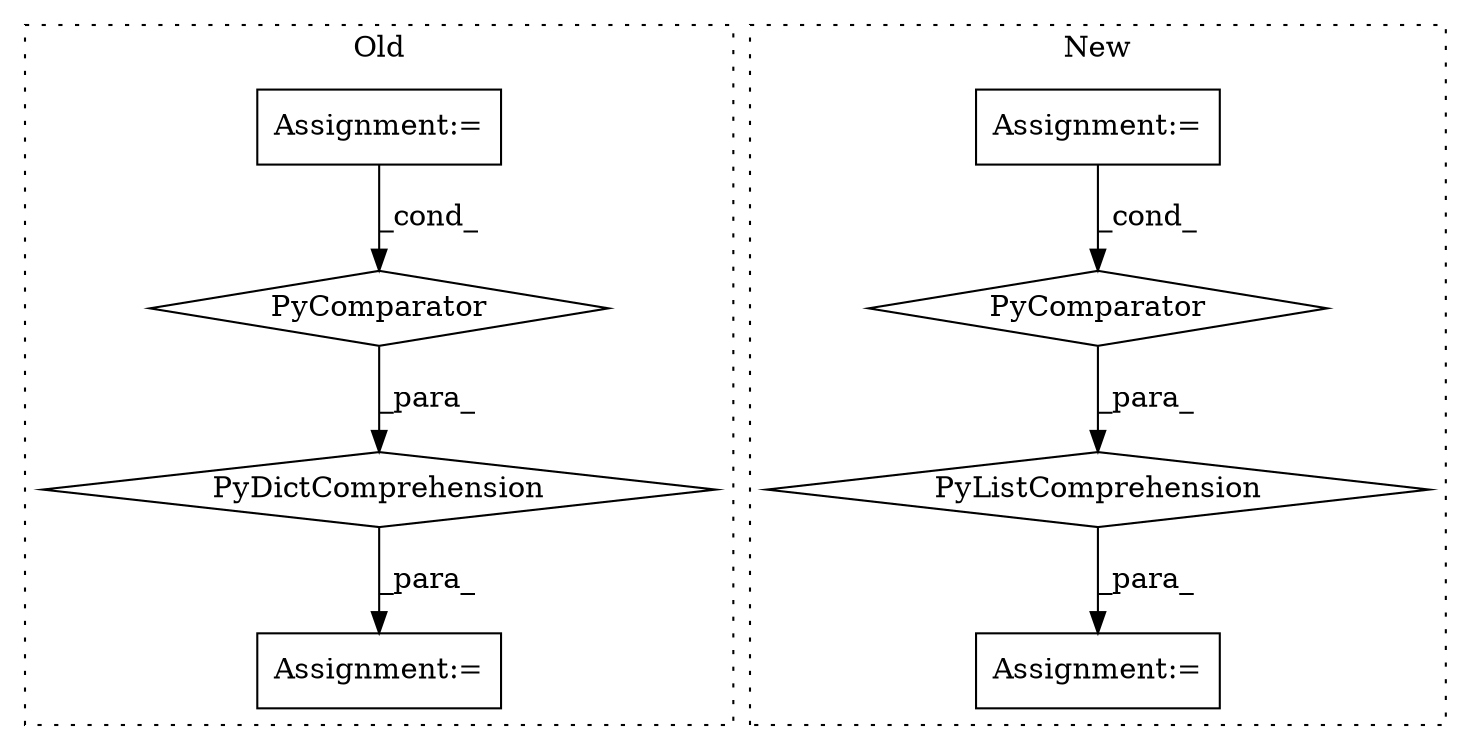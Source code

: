 digraph G {
subgraph cluster0 {
1 [label="PyDictComprehension" a="110" s="2098" l="125" shape="diamond"];
3 [label="PyComparator" a="113" s="2176" l="39" shape="diamond"];
4 [label="Assignment:=" a="7" s="2176" l="39" shape="box"];
8 [label="Assignment:=" a="7" s="2778" l="6" shape="box"];
label = "Old";
style="dotted";
}
subgraph cluster1 {
2 [label="PyComparator" a="113" s="2508" l="35" shape="diamond"];
5 [label="Assignment:=" a="7" s="1590" l="11" shape="box"];
6 [label="Assignment:=" a="7" s="3107" l="1" shape="box"];
7 [label="PyListComprehension" a="109" s="2418" l="138" shape="diamond"];
label = "New";
style="dotted";
}
1 -> 8 [label="_para_"];
2 -> 7 [label="_para_"];
3 -> 1 [label="_para_"];
4 -> 3 [label="_cond_"];
5 -> 2 [label="_cond_"];
7 -> 6 [label="_para_"];
}